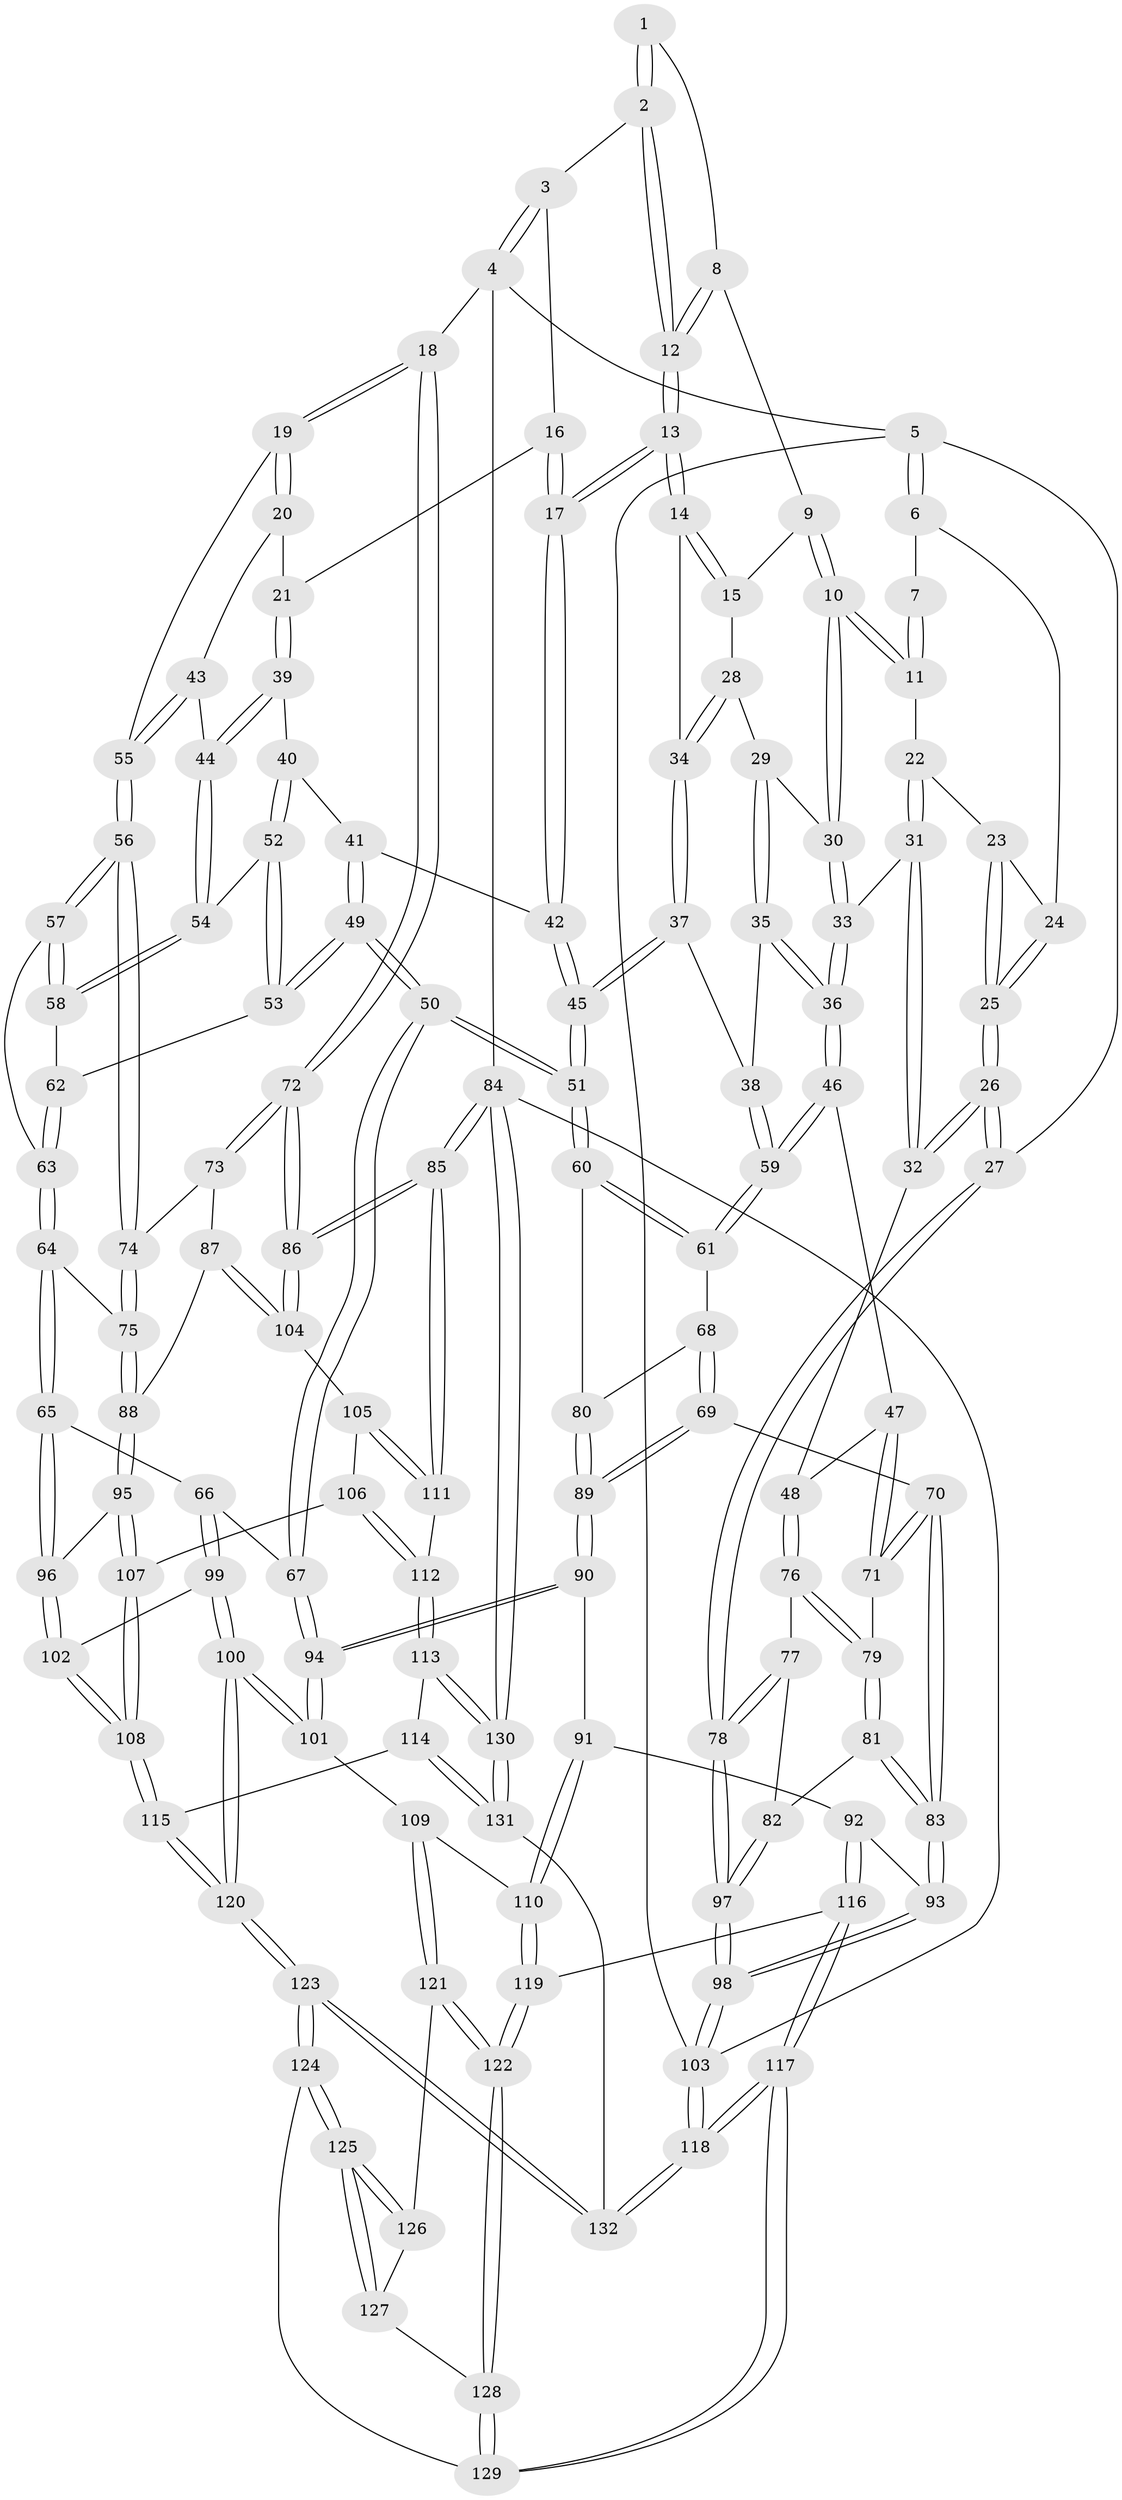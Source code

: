 // coarse degree distribution, {4: 0.45569620253164556, 5: 0.34177215189873417, 6: 0.06329113924050633, 3: 0.13924050632911392}
// Generated by graph-tools (version 1.1) at 2025/42/03/06/25 10:42:27]
// undirected, 132 vertices, 327 edges
graph export_dot {
graph [start="1"]
  node [color=gray90,style=filled];
  1 [pos="+0.37972353964547345+0"];
  2 [pos="+0.7212516113966712+0"];
  3 [pos="+0.7464395569362469+0"];
  4 [pos="+1+0"];
  5 [pos="+0+0"];
  6 [pos="+0+0"];
  7 [pos="+0.13236476982624606+0"];
  8 [pos="+0.37800195745711035+0"];
  9 [pos="+0.3469688745168659+0.016563786711331435"];
  10 [pos="+0.24031219307782165+0.09597625958479764"];
  11 [pos="+0.22667934180927468+0.08815780268563854"];
  12 [pos="+0.47939244261834135+0.05978338608870761"];
  13 [pos="+0.48349025359809217+0.13617604161387775"];
  14 [pos="+0.4485063531419453+0.13381032892396277"];
  15 [pos="+0.3928387632144224+0.0847772355049148"];
  16 [pos="+0.739681331113785+0"];
  17 [pos="+0.5212335979515126+0.1601060078465392"];
  18 [pos="+1+0.12849280257235163"];
  19 [pos="+1+0.183727946408168"];
  20 [pos="+0.8076523498617034+0.1170479433953482"];
  21 [pos="+0.7561032017105003+0.08295297736114601"];
  22 [pos="+0.13041416439052886+0.09923096762103964"];
  23 [pos="+0.11600325211050426+0.09505564334446719"];
  24 [pos="+0+0"];
  25 [pos="+0.03987853681037035+0.15525781583671883"];
  26 [pos="+0+0.2531874356966516"];
  27 [pos="+0+0.24594047648348016"];
  28 [pos="+0.29098538912063826+0.13985039061903798"];
  29 [pos="+0.28686614590993914+0.1384917667165246"];
  30 [pos="+0.24313712566251258+0.10279013993274538"];
  31 [pos="+0.14579489357698544+0.20804586301907615"];
  32 [pos="+0.016409059617694358+0.2838251842482811"];
  33 [pos="+0.20190182559651956+0.21772431143214982"];
  34 [pos="+0.3643722453947955+0.18328709452796307"];
  35 [pos="+0.28203351633619017+0.19301664861063242"];
  36 [pos="+0.2289817100151575+0.26674705053572767"];
  37 [pos="+0.3526498961787542+0.2457929726446399"];
  38 [pos="+0.3297976193191151+0.2579509578180761"];
  39 [pos="+0.6979962916160529+0.16897655501421405"];
  40 [pos="+0.6808898764779162+0.18718518072690776"];
  41 [pos="+0.579245289462152+0.18656675821148977"];
  42 [pos="+0.5269823715236126+0.16920963367200062"];
  43 [pos="+0.842514541462705+0.24597254586227638"];
  44 [pos="+0.8358057468413987+0.24754984582648942"];
  45 [pos="+0.46024968811654376+0.3090619917437382"];
  46 [pos="+0.23643558881374332+0.29294059451246274"];
  47 [pos="+0.2066634063636959+0.306774260498054"];
  48 [pos="+0.027814177530494078+0.2938465262743741"];
  49 [pos="+0.5978639213613336+0.35638188554765965"];
  50 [pos="+0.5406698624935249+0.44644839269256414"];
  51 [pos="+0.4695639083499251+0.41582917318909857"];
  52 [pos="+0.7091422324401174+0.28128599152097994"];
  53 [pos="+0.7072322700884487+0.2891550561742689"];
  54 [pos="+0.7828975533165952+0.28036610293759034"];
  55 [pos="+0.9417254629952003+0.2808548161586077"];
  56 [pos="+0.8817836115635221+0.39145593765609304"];
  57 [pos="+0.8350136378318476+0.3602340782770693"];
  58 [pos="+0.8203915619296995+0.3403476733855505"];
  59 [pos="+0.27078992628059056+0.30800187025349635"];
  60 [pos="+0.4634831214278838+0.4176897760475527"];
  61 [pos="+0.2820239678439959+0.33175474220441703"];
  62 [pos="+0.7115853145599391+0.30054738796848324"];
  63 [pos="+0.7251346597522672+0.34079410031033636"];
  64 [pos="+0.719194232705682+0.45829739243519596"];
  65 [pos="+0.5642348900378147+0.46805928806840547"];
  66 [pos="+0.5632285490149492+0.4678891863401882"];
  67 [pos="+0.5519841459340615+0.45973173823605623"];
  68 [pos="+0.26418970186057256+0.3944791130368405"];
  69 [pos="+0.24003460593303053+0.47042112598890873"];
  70 [pos="+0.20974972293538743+0.47245411631938183"];
  71 [pos="+0.15707931164539007+0.4219302466578244"];
  72 [pos="+1+0.484123810391653"];
  73 [pos="+0.8861324022433364+0.4440787941006774"];
  74 [pos="+0.8776218370195285+0.4342291745207747"];
  75 [pos="+0.7434433055081089+0.4699450695186353"];
  76 [pos="+0.06342943574924004+0.36209561992371647"];
  77 [pos="+0.025650957935021198+0.4384858209001786"];
  78 [pos="+0+0.4472366040777026"];
  79 [pos="+0.10846040169021987+0.4096907854518015"];
  80 [pos="+0.4309128012241315+0.44362779181295575"];
  81 [pos="+0.05303671258286036+0.5237575292468164"];
  82 [pos="+0.03663681801577895+0.5298009628296224"];
  83 [pos="+0.15703977191758842+0.541415989086135"];
  84 [pos="+1+1"];
  85 [pos="+1+0.7403665594750369"];
  86 [pos="+1+0.580451434134549"];
  87 [pos="+0.9051523953553756+0.5845900389345355"];
  88 [pos="+0.7531025459386046+0.5551034108145394"];
  89 [pos="+0.33318200662458025+0.523621554883093"];
  90 [pos="+0.33315073415297997+0.5833727565146782"];
  91 [pos="+0.3054331554975354+0.6121376900296525"];
  92 [pos="+0.1830070515062597+0.6767839694782661"];
  93 [pos="+0.17917807604461614+0.6756372159527996"];
  94 [pos="+0.42863770591923606+0.6476075634765069"];
  95 [pos="+0.7351544025321988+0.6144728826992929"];
  96 [pos="+0.6990627576314203+0.6239465836083016"];
  97 [pos="+0+0.732286430343829"];
  98 [pos="+0+0.8026089979906789"];
  99 [pos="+0.5694565844674042+0.6905274821474348"];
  100 [pos="+0.5324238956160366+0.7215898788656696"];
  101 [pos="+0.46711595052812527+0.7128688966572524"];
  102 [pos="+0.6338093894337923+0.6872791239727624"];
  103 [pos="+0+1"];
  104 [pos="+0.9161868464727926+0.6095441984658029"];
  105 [pos="+0.8975685323875986+0.6455790300645297"];
  106 [pos="+0.8267524567232618+0.684727994052591"];
  107 [pos="+0.8163621012041478+0.6888478300701004"];
  108 [pos="+0.761138503111011+0.8063028610087748"];
  109 [pos="+0.4380720729255759+0.7371699279566226"];
  110 [pos="+0.3416814580530043+0.7474997407077166"];
  111 [pos="+0.9570824747438459+0.7400451729785384"];
  112 [pos="+0.926919394327834+0.8055547077006798"];
  113 [pos="+0.9112547419541832+0.8668774347141618"];
  114 [pos="+0.8025690256701237+0.8346435040940366"];
  115 [pos="+0.7611577071958656+0.8067432338547051"];
  116 [pos="+0.24721397997729463+0.7783917827061424"];
  117 [pos="+0.19441513743559516+1"];
  118 [pos="+0+1"];
  119 [pos="+0.3118422631570494+0.7683419965175862"];
  120 [pos="+0.5977621563051897+0.9341624440306783"];
  121 [pos="+0.4276401419239649+0.779841167642177"];
  122 [pos="+0.35749502331809835+0.8373321013514212"];
  123 [pos="+0.585870133508512+0.9678724679799692"];
  124 [pos="+0.4729223707125549+0.9219944149230207"];
  125 [pos="+0.45514213070443743+0.8803265180879579"];
  126 [pos="+0.428094130445554+0.7842982894614186"];
  127 [pos="+0.40219307535632515+0.8431072373648699"];
  128 [pos="+0.35701504566962833+0.866888690589839"];
  129 [pos="+0.34343571876140205+0.9211993141279383"];
  130 [pos="+1+1"];
  131 [pos="+0.7696581697929282+1"];
  132 [pos="+0.6203892368769076+1"];
  1 -- 2;
  1 -- 2;
  1 -- 8;
  2 -- 3;
  2 -- 12;
  2 -- 12;
  3 -- 4;
  3 -- 4;
  3 -- 16;
  4 -- 5;
  4 -- 18;
  4 -- 84;
  5 -- 6;
  5 -- 6;
  5 -- 27;
  5 -- 103;
  6 -- 7;
  6 -- 24;
  7 -- 11;
  7 -- 11;
  8 -- 9;
  8 -- 12;
  8 -- 12;
  9 -- 10;
  9 -- 10;
  9 -- 15;
  10 -- 11;
  10 -- 11;
  10 -- 30;
  10 -- 30;
  11 -- 22;
  12 -- 13;
  12 -- 13;
  13 -- 14;
  13 -- 14;
  13 -- 17;
  13 -- 17;
  14 -- 15;
  14 -- 15;
  14 -- 34;
  15 -- 28;
  16 -- 17;
  16 -- 17;
  16 -- 21;
  17 -- 42;
  17 -- 42;
  18 -- 19;
  18 -- 19;
  18 -- 72;
  18 -- 72;
  19 -- 20;
  19 -- 20;
  19 -- 55;
  20 -- 21;
  20 -- 43;
  21 -- 39;
  21 -- 39;
  22 -- 23;
  22 -- 31;
  22 -- 31;
  23 -- 24;
  23 -- 25;
  23 -- 25;
  24 -- 25;
  24 -- 25;
  25 -- 26;
  25 -- 26;
  26 -- 27;
  26 -- 27;
  26 -- 32;
  26 -- 32;
  27 -- 78;
  27 -- 78;
  28 -- 29;
  28 -- 34;
  28 -- 34;
  29 -- 30;
  29 -- 35;
  29 -- 35;
  30 -- 33;
  30 -- 33;
  31 -- 32;
  31 -- 32;
  31 -- 33;
  32 -- 48;
  33 -- 36;
  33 -- 36;
  34 -- 37;
  34 -- 37;
  35 -- 36;
  35 -- 36;
  35 -- 38;
  36 -- 46;
  36 -- 46;
  37 -- 38;
  37 -- 45;
  37 -- 45;
  38 -- 59;
  38 -- 59;
  39 -- 40;
  39 -- 44;
  39 -- 44;
  40 -- 41;
  40 -- 52;
  40 -- 52;
  41 -- 42;
  41 -- 49;
  41 -- 49;
  42 -- 45;
  42 -- 45;
  43 -- 44;
  43 -- 55;
  43 -- 55;
  44 -- 54;
  44 -- 54;
  45 -- 51;
  45 -- 51;
  46 -- 47;
  46 -- 59;
  46 -- 59;
  47 -- 48;
  47 -- 71;
  47 -- 71;
  48 -- 76;
  48 -- 76;
  49 -- 50;
  49 -- 50;
  49 -- 53;
  49 -- 53;
  50 -- 51;
  50 -- 51;
  50 -- 67;
  50 -- 67;
  51 -- 60;
  51 -- 60;
  52 -- 53;
  52 -- 53;
  52 -- 54;
  53 -- 62;
  54 -- 58;
  54 -- 58;
  55 -- 56;
  55 -- 56;
  56 -- 57;
  56 -- 57;
  56 -- 74;
  56 -- 74;
  57 -- 58;
  57 -- 58;
  57 -- 63;
  58 -- 62;
  59 -- 61;
  59 -- 61;
  60 -- 61;
  60 -- 61;
  60 -- 80;
  61 -- 68;
  62 -- 63;
  62 -- 63;
  63 -- 64;
  63 -- 64;
  64 -- 65;
  64 -- 65;
  64 -- 75;
  65 -- 66;
  65 -- 96;
  65 -- 96;
  66 -- 67;
  66 -- 99;
  66 -- 99;
  67 -- 94;
  67 -- 94;
  68 -- 69;
  68 -- 69;
  68 -- 80;
  69 -- 70;
  69 -- 89;
  69 -- 89;
  70 -- 71;
  70 -- 71;
  70 -- 83;
  70 -- 83;
  71 -- 79;
  72 -- 73;
  72 -- 73;
  72 -- 86;
  72 -- 86;
  73 -- 74;
  73 -- 87;
  74 -- 75;
  74 -- 75;
  75 -- 88;
  75 -- 88;
  76 -- 77;
  76 -- 79;
  76 -- 79;
  77 -- 78;
  77 -- 78;
  77 -- 82;
  78 -- 97;
  78 -- 97;
  79 -- 81;
  79 -- 81;
  80 -- 89;
  80 -- 89;
  81 -- 82;
  81 -- 83;
  81 -- 83;
  82 -- 97;
  82 -- 97;
  83 -- 93;
  83 -- 93;
  84 -- 85;
  84 -- 85;
  84 -- 130;
  84 -- 130;
  84 -- 103;
  85 -- 86;
  85 -- 86;
  85 -- 111;
  85 -- 111;
  86 -- 104;
  86 -- 104;
  87 -- 88;
  87 -- 104;
  87 -- 104;
  88 -- 95;
  88 -- 95;
  89 -- 90;
  89 -- 90;
  90 -- 91;
  90 -- 94;
  90 -- 94;
  91 -- 92;
  91 -- 110;
  91 -- 110;
  92 -- 93;
  92 -- 116;
  92 -- 116;
  93 -- 98;
  93 -- 98;
  94 -- 101;
  94 -- 101;
  95 -- 96;
  95 -- 107;
  95 -- 107;
  96 -- 102;
  96 -- 102;
  97 -- 98;
  97 -- 98;
  98 -- 103;
  98 -- 103;
  99 -- 100;
  99 -- 100;
  99 -- 102;
  100 -- 101;
  100 -- 101;
  100 -- 120;
  100 -- 120;
  101 -- 109;
  102 -- 108;
  102 -- 108;
  103 -- 118;
  103 -- 118;
  104 -- 105;
  105 -- 106;
  105 -- 111;
  105 -- 111;
  106 -- 107;
  106 -- 112;
  106 -- 112;
  107 -- 108;
  107 -- 108;
  108 -- 115;
  108 -- 115;
  109 -- 110;
  109 -- 121;
  109 -- 121;
  110 -- 119;
  110 -- 119;
  111 -- 112;
  112 -- 113;
  112 -- 113;
  113 -- 114;
  113 -- 130;
  113 -- 130;
  114 -- 115;
  114 -- 131;
  114 -- 131;
  115 -- 120;
  115 -- 120;
  116 -- 117;
  116 -- 117;
  116 -- 119;
  117 -- 118;
  117 -- 118;
  117 -- 129;
  117 -- 129;
  118 -- 132;
  118 -- 132;
  119 -- 122;
  119 -- 122;
  120 -- 123;
  120 -- 123;
  121 -- 122;
  121 -- 122;
  121 -- 126;
  122 -- 128;
  122 -- 128;
  123 -- 124;
  123 -- 124;
  123 -- 132;
  123 -- 132;
  124 -- 125;
  124 -- 125;
  124 -- 129;
  125 -- 126;
  125 -- 126;
  125 -- 127;
  125 -- 127;
  126 -- 127;
  127 -- 128;
  128 -- 129;
  128 -- 129;
  130 -- 131;
  130 -- 131;
  131 -- 132;
}
